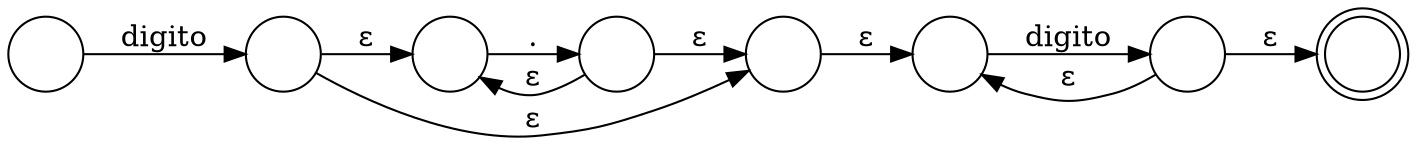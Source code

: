 digraph AFD{

 rankdir=LR;
node [shape = circle]
nodeh1_0[label = ""] 
nodeh1_1[label = ""] 
nodeh1_0->nodeh1_1[label= "digito"]; 
nodeh2_0[label = ""] 
nodeh2_1[label = ""] 
nodeh2_0->nodeh2_1[label= "."]; 
nodeh1_1[label = ""] 
nodo010_1[label = ""] 
nodeh1_1->nodeh2_0[label= "ε"]; 
nodeh2_1->nodo010_1[label= "ε"]; 
nodeh2_1->nodeh2_0[label= "ε" , constraint=false]; 
nodeh1_1->nodo010_1[label= "ε" , constraint=false]; 
nodeh3_0[label = ""] 
nodeh3_1[label = ""] 
nodeh3_0->nodeh3_1[label= "digito"]; 
nodo010_1[label = ""] 
nodo011_1[label = ""] 
nodo010_1->nodeh3_0[label= "ε"]; 
nodeh3_1->nodo011_1[label= "ε"]; 
nodeh3_1->nodeh3_0[label= "ε", constraint=false]; 
nodo011_1[label = "", shape=doublecircle ] 
}
